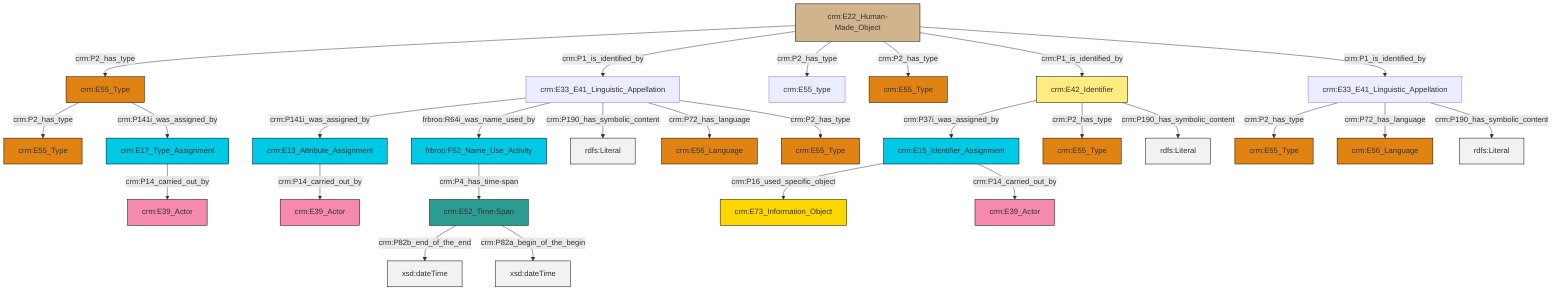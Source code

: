 graph TD
classDef Literal fill:#f2f2f2,stroke:#000000;
classDef CRM_Entity fill:#FFFFFF,stroke:#000000;
classDef Temporal_Entity fill:#00C9E6, stroke:#000000;
classDef Type fill:#E18312, stroke:#000000;
classDef Time-Span fill:#2C9C91, stroke:#000000;
classDef Appellation fill:#FFEB7F, stroke:#000000;
classDef Place fill:#008836, stroke:#000000;
classDef Persistent_Item fill:#B266B2, stroke:#000000;
classDef Conceptual_Object fill:#FFD700, stroke:#000000;
classDef Physical_Thing fill:#D2B48C, stroke:#000000;
classDef Actor fill:#f58aad, stroke:#000000;
classDef PC_Classes fill:#4ce600, stroke:#000000;
classDef Multi fill:#cccccc,stroke:#000000;

4["crm:E17_Type_Assignment"]:::Temporal_Entity -->|crm:P14_carried_out_by| 5["crm:E39_Actor"]:::Actor
14["crm:E22_Human-Made_Object"]:::Physical_Thing -->|crm:P2_has_type| 12["crm:E55_Type"]:::Type
14["crm:E22_Human-Made_Object"]:::Physical_Thing -->|crm:P1_is_identified_by| 15["crm:E33_E41_Linguistic_Appellation"]:::Default
12["crm:E55_Type"]:::Type -->|crm:P2_has_type| 8["crm:E55_Type"]:::Type
18["crm:E33_E41_Linguistic_Appellation"]:::Default -->|crm:P2_has_type| 6["crm:E55_Type"]:::Type
14["crm:E22_Human-Made_Object"]:::Physical_Thing -->|crm:P2_has_type| 10["crm:E55_type"]:::Default
20["crm:E15_Identifier_Assignment"]:::Temporal_Entity -->|crm:P16_used_specific_object| 21["crm:E73_Information_Object"]:::Conceptual_Object
14["crm:E22_Human-Made_Object"]:::Physical_Thing -->|crm:P2_has_type| 22["crm:E55_Type"]:::Type
14["crm:E22_Human-Made_Object"]:::Physical_Thing -->|crm:P1_is_identified_by| 23["crm:E42_Identifier"]:::Appellation
15["crm:E33_E41_Linguistic_Appellation"]:::Default -->|crm:P141i_was_assigned_by| 24["crm:E13_Attribute_Assignment"]:::Temporal_Entity
15["crm:E33_E41_Linguistic_Appellation"]:::Default -->|frbroo:R64i_was_name_used_by| 16["frbroo:F52_Name_Use_Activity"]:::Temporal_Entity
15["crm:E33_E41_Linguistic_Appellation"]:::Default -->|crm:P190_has_symbolic_content| 25[rdfs:Literal]:::Literal
24["crm:E13_Attribute_Assignment"]:::Temporal_Entity -->|crm:P14_carried_out_by| 0["crm:E39_Actor"]:::Actor
28["crm:E52_Time-Span"]:::Time-Span -->|crm:P82b_end_of_the_end| 29[xsd:dateTime]:::Literal
14["crm:E22_Human-Made_Object"]:::Physical_Thing -->|crm:P1_is_identified_by| 18["crm:E33_E41_Linguistic_Appellation"]:::Default
23["crm:E42_Identifier"]:::Appellation -->|crm:P37i_was_assigned_by| 20["crm:E15_Identifier_Assignment"]:::Temporal_Entity
23["crm:E42_Identifier"]:::Appellation -->|crm:P2_has_type| 32["crm:E55_Type"]:::Type
16["frbroo:F52_Name_Use_Activity"]:::Temporal_Entity -->|crm:P4_has_time-span| 28["crm:E52_Time-Span"]:::Time-Span
28["crm:E52_Time-Span"]:::Time-Span -->|crm:P82a_begin_of_the_begin| 34[xsd:dateTime]:::Literal
20["crm:E15_Identifier_Assignment"]:::Temporal_Entity -->|crm:P14_carried_out_by| 2["crm:E39_Actor"]:::Actor
12["crm:E55_Type"]:::Type -->|crm:P141i_was_assigned_by| 4["crm:E17_Type_Assignment"]:::Temporal_Entity
15["crm:E33_E41_Linguistic_Appellation"]:::Default -->|crm:P72_has_language| 37["crm:E56_Language"]:::Type
15["crm:E33_E41_Linguistic_Appellation"]:::Default -->|crm:P2_has_type| 39["crm:E55_Type"]:::Type
18["crm:E33_E41_Linguistic_Appellation"]:::Default -->|crm:P72_has_language| 40["crm:E56_Language"]:::Type
18["crm:E33_E41_Linguistic_Appellation"]:::Default -->|crm:P190_has_symbolic_content| 48[rdfs:Literal]:::Literal
23["crm:E42_Identifier"]:::Appellation -->|crm:P190_has_symbolic_content| 49[rdfs:Literal]:::Literal